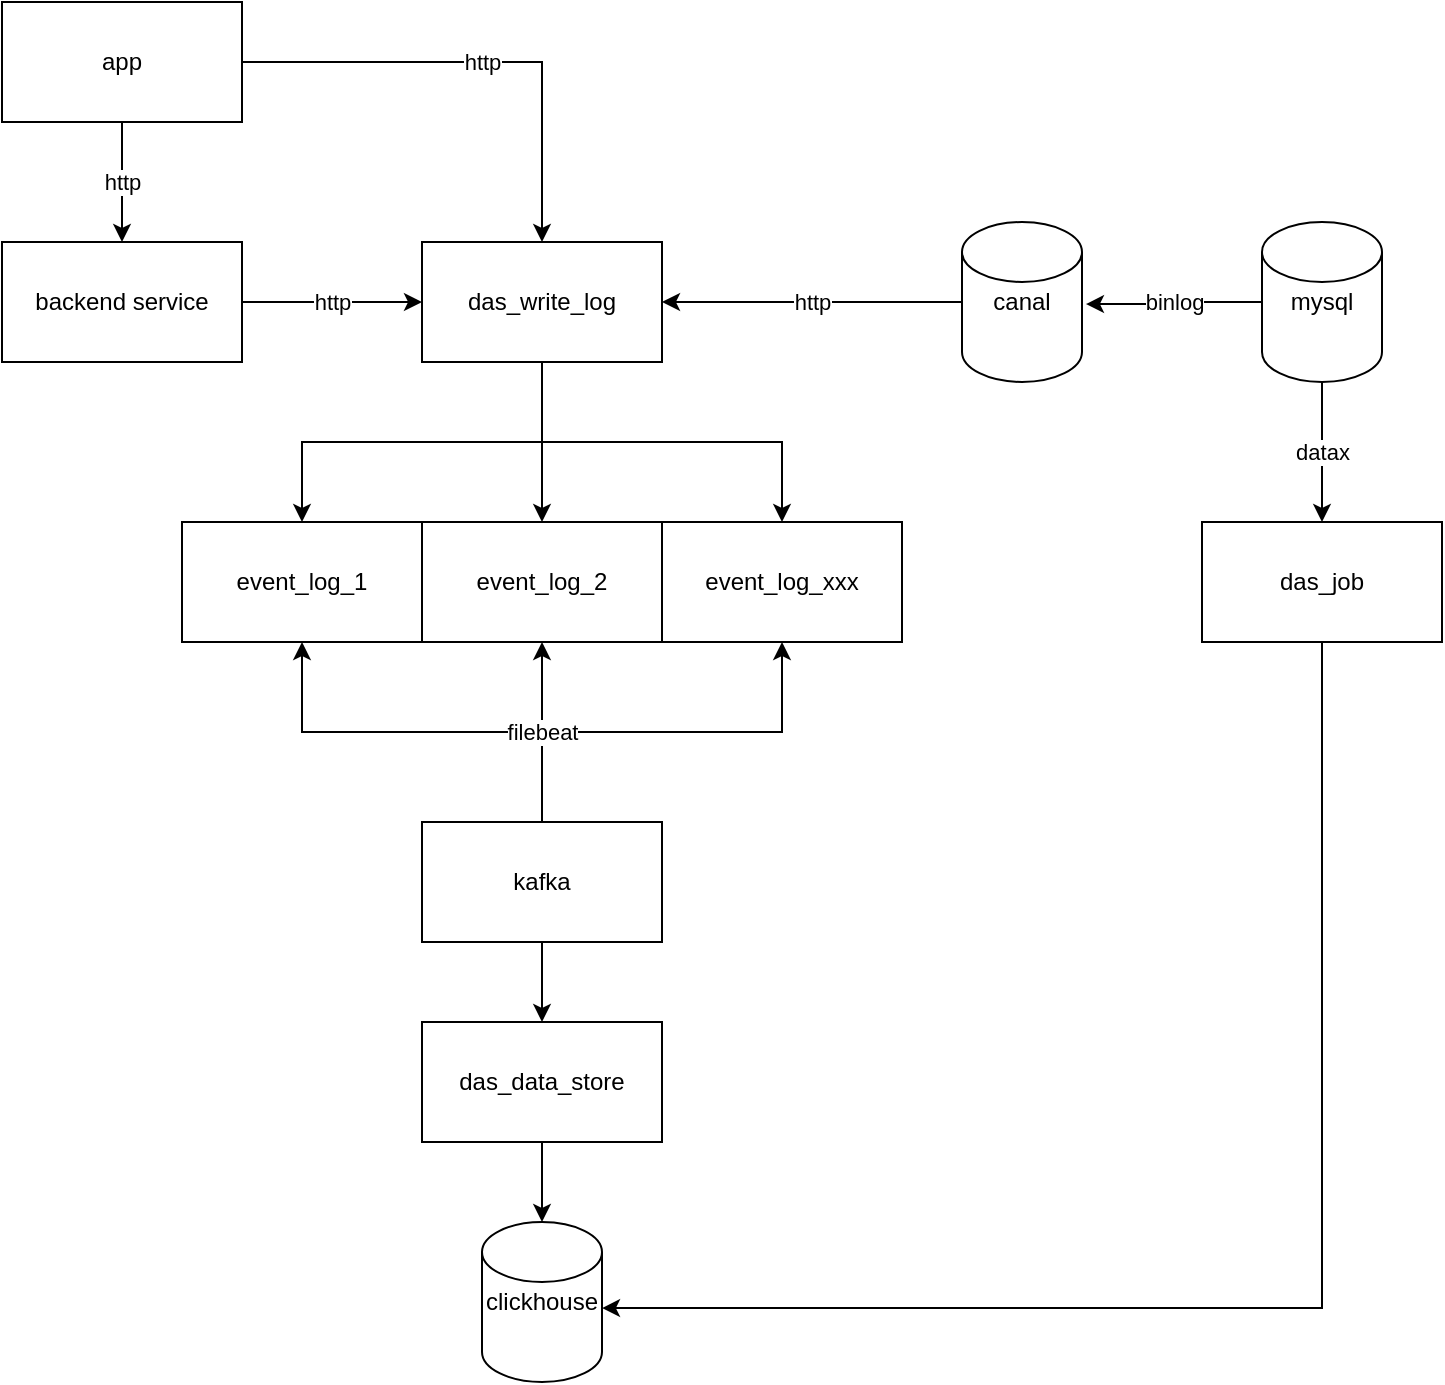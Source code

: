 <mxfile version="13.6.6" type="github">
  <diagram id="ORcNSxYSMZKgh4HLXKWs" name="Page-1">
    <mxGraphModel dx="1422" dy="802" grid="1" gridSize="10" guides="1" tooltips="1" connect="1" arrows="1" fold="1" page="1" pageScale="1" pageWidth="827" pageHeight="1169" math="0" shadow="0">
      <root>
        <mxCell id="0" />
        <mxCell id="1" parent="0" />
        <mxCell id="ABb_Co_BU7eJTltgGqI1-3" value="http" style="edgeStyle=orthogonalEdgeStyle;rounded=0;orthogonalLoop=1;jettySize=auto;html=1;entryX=0.5;entryY=0;entryDx=0;entryDy=0;" edge="1" parent="1" source="ABb_Co_BU7eJTltgGqI1-1" target="ABb_Co_BU7eJTltgGqI1-2">
          <mxGeometry relative="1" as="geometry" />
        </mxCell>
        <mxCell id="ABb_Co_BU7eJTltgGqI1-6" value="http" style="edgeStyle=orthogonalEdgeStyle;rounded=0;orthogonalLoop=1;jettySize=auto;html=1;entryX=0.5;entryY=0;entryDx=0;entryDy=0;" edge="1" parent="1" source="ABb_Co_BU7eJTltgGqI1-1" target="ABb_Co_BU7eJTltgGqI1-4">
          <mxGeometry relative="1" as="geometry" />
        </mxCell>
        <mxCell id="ABb_Co_BU7eJTltgGqI1-1" value="app" style="rounded=0;whiteSpace=wrap;html=1;" vertex="1" parent="1">
          <mxGeometry x="80" y="20" width="120" height="60" as="geometry" />
        </mxCell>
        <mxCell id="ABb_Co_BU7eJTltgGqI1-2" value="backend service" style="rounded=0;whiteSpace=wrap;html=1;" vertex="1" parent="1">
          <mxGeometry x="80" y="140" width="120" height="60" as="geometry" />
        </mxCell>
        <mxCell id="ABb_Co_BU7eJTltgGqI1-17" style="edgeStyle=orthogonalEdgeStyle;rounded=0;orthogonalLoop=1;jettySize=auto;html=1;entryX=0.5;entryY=0;entryDx=0;entryDy=0;" edge="1" parent="1" source="ABb_Co_BU7eJTltgGqI1-4" target="ABb_Co_BU7eJTltgGqI1-14">
          <mxGeometry relative="1" as="geometry" />
        </mxCell>
        <mxCell id="ABb_Co_BU7eJTltgGqI1-18" style="edgeStyle=orthogonalEdgeStyle;rounded=0;orthogonalLoop=1;jettySize=auto;html=1;" edge="1" parent="1" source="ABb_Co_BU7eJTltgGqI1-4" target="ABb_Co_BU7eJTltgGqI1-15">
          <mxGeometry relative="1" as="geometry" />
        </mxCell>
        <mxCell id="ABb_Co_BU7eJTltgGqI1-20" style="edgeStyle=orthogonalEdgeStyle;rounded=0;orthogonalLoop=1;jettySize=auto;html=1;" edge="1" parent="1" source="ABb_Co_BU7eJTltgGqI1-4" target="ABb_Co_BU7eJTltgGqI1-16">
          <mxGeometry relative="1" as="geometry" />
        </mxCell>
        <mxCell id="ABb_Co_BU7eJTltgGqI1-4" value="das_write_log" style="rounded=0;whiteSpace=wrap;html=1;" vertex="1" parent="1">
          <mxGeometry x="290" y="140" width="120" height="60" as="geometry" />
        </mxCell>
        <mxCell id="ABb_Co_BU7eJTltgGqI1-5" value="http" style="edgeStyle=orthogonalEdgeStyle;rounded=0;orthogonalLoop=1;jettySize=auto;html=1;entryX=0;entryY=0.5;entryDx=0;entryDy=0;" edge="1" parent="1" source="ABb_Co_BU7eJTltgGqI1-2" target="ABb_Co_BU7eJTltgGqI1-4">
          <mxGeometry relative="1" as="geometry" />
        </mxCell>
        <mxCell id="ABb_Co_BU7eJTltgGqI1-14" value="event_log_1" style="rounded=0;whiteSpace=wrap;html=1;" vertex="1" parent="1">
          <mxGeometry x="170" y="280" width="120" height="60" as="geometry" />
        </mxCell>
        <mxCell id="ABb_Co_BU7eJTltgGqI1-15" value="event_log_2" style="rounded=0;whiteSpace=wrap;html=1;" vertex="1" parent="1">
          <mxGeometry x="290" y="280" width="120" height="60" as="geometry" />
        </mxCell>
        <mxCell id="ABb_Co_BU7eJTltgGqI1-16" value="event_log_xxx" style="rounded=0;whiteSpace=wrap;html=1;" vertex="1" parent="1">
          <mxGeometry x="410" y="280" width="120" height="60" as="geometry" />
        </mxCell>
        <mxCell id="ABb_Co_BU7eJTltgGqI1-31" style="edgeStyle=orthogonalEdgeStyle;rounded=0;orthogonalLoop=1;jettySize=auto;html=1;" edge="1" parent="1" source="ABb_Co_BU7eJTltgGqI1-21" target="ABb_Co_BU7eJTltgGqI1-30">
          <mxGeometry relative="1" as="geometry" />
        </mxCell>
        <mxCell id="ABb_Co_BU7eJTltgGqI1-21" value="das_data_store" style="rounded=0;whiteSpace=wrap;html=1;" vertex="1" parent="1">
          <mxGeometry x="290" y="530" width="120" height="60" as="geometry" />
        </mxCell>
        <mxCell id="ABb_Co_BU7eJTltgGqI1-30" value="clickhouse" style="shape=cylinder2;whiteSpace=wrap;html=1;boundedLbl=1;backgroundOutline=1;size=15;" vertex="1" parent="1">
          <mxGeometry x="320" y="630" width="60" height="80" as="geometry" />
        </mxCell>
        <mxCell id="ABb_Co_BU7eJTltgGqI1-45" value="datax" style="edgeStyle=orthogonalEdgeStyle;rounded=0;orthogonalLoop=1;jettySize=auto;html=1;entryX=0.5;entryY=0;entryDx=0;entryDy=0;" edge="1" parent="1" source="ABb_Co_BU7eJTltgGqI1-32" target="ABb_Co_BU7eJTltgGqI1-43">
          <mxGeometry relative="1" as="geometry" />
        </mxCell>
        <mxCell id="ABb_Co_BU7eJTltgGqI1-32" value="mysql" style="shape=cylinder2;whiteSpace=wrap;html=1;boundedLbl=1;backgroundOutline=1;size=15;" vertex="1" parent="1">
          <mxGeometry x="710" y="130" width="60" height="80" as="geometry" />
        </mxCell>
        <mxCell id="ABb_Co_BU7eJTltgGqI1-39" value="http" style="edgeStyle=orthogonalEdgeStyle;rounded=0;orthogonalLoop=1;jettySize=auto;html=1;entryX=1;entryY=0.5;entryDx=0;entryDy=0;" edge="1" parent="1" source="ABb_Co_BU7eJTltgGqI1-35" target="ABb_Co_BU7eJTltgGqI1-4">
          <mxGeometry relative="1" as="geometry" />
        </mxCell>
        <mxCell id="ABb_Co_BU7eJTltgGqI1-35" value="canal" style="shape=cylinder2;whiteSpace=wrap;html=1;boundedLbl=1;backgroundOutline=1;size=15;" vertex="1" parent="1">
          <mxGeometry x="560" y="130" width="60" height="80" as="geometry" />
        </mxCell>
        <mxCell id="ABb_Co_BU7eJTltgGqI1-37" value="binlog" style="edgeStyle=orthogonalEdgeStyle;rounded=0;orthogonalLoop=1;jettySize=auto;html=1;entryX=1.033;entryY=0.513;entryDx=0;entryDy=0;entryPerimeter=0;" edge="1" parent="1" source="ABb_Co_BU7eJTltgGqI1-32" target="ABb_Co_BU7eJTltgGqI1-35">
          <mxGeometry relative="1" as="geometry">
            <mxPoint x="700" y="120" as="sourcePoint" />
            <mxPoint x="700" y="280" as="targetPoint" />
          </mxGeometry>
        </mxCell>
        <mxCell id="ABb_Co_BU7eJTltgGqI1-46" style="edgeStyle=orthogonalEdgeStyle;rounded=0;orthogonalLoop=1;jettySize=auto;html=1;entryX=1;entryY=0.538;entryDx=0;entryDy=0;entryPerimeter=0;" edge="1" parent="1" source="ABb_Co_BU7eJTltgGqI1-43" target="ABb_Co_BU7eJTltgGqI1-30">
          <mxGeometry relative="1" as="geometry">
            <Array as="points">
              <mxPoint x="740" y="673" />
            </Array>
          </mxGeometry>
        </mxCell>
        <mxCell id="ABb_Co_BU7eJTltgGqI1-43" value="das_job" style="rounded=0;whiteSpace=wrap;html=1;" vertex="1" parent="1">
          <mxGeometry x="680" y="280" width="120" height="60" as="geometry" />
        </mxCell>
        <mxCell id="ABb_Co_BU7eJTltgGqI1-49" value="" style="edgeStyle=orthogonalEdgeStyle;rounded=0;orthogonalLoop=1;jettySize=auto;html=1;entryX=0.5;entryY=1;entryDx=0;entryDy=0;" edge="1" parent="1" source="ABb_Co_BU7eJTltgGqI1-47" target="ABb_Co_BU7eJTltgGqI1-14">
          <mxGeometry relative="1" as="geometry" />
        </mxCell>
        <mxCell id="ABb_Co_BU7eJTltgGqI1-50" style="edgeStyle=orthogonalEdgeStyle;rounded=0;orthogonalLoop=1;jettySize=auto;html=1;entryX=0.5;entryY=1;entryDx=0;entryDy=0;" edge="1" parent="1" source="ABb_Co_BU7eJTltgGqI1-47" target="ABb_Co_BU7eJTltgGqI1-16">
          <mxGeometry relative="1" as="geometry" />
        </mxCell>
        <mxCell id="ABb_Co_BU7eJTltgGqI1-51" value="filebeat" style="edgeStyle=orthogonalEdgeStyle;rounded=0;orthogonalLoop=1;jettySize=auto;html=1;entryX=0.5;entryY=1;entryDx=0;entryDy=0;" edge="1" parent="1" source="ABb_Co_BU7eJTltgGqI1-47" target="ABb_Co_BU7eJTltgGqI1-15">
          <mxGeometry relative="1" as="geometry" />
        </mxCell>
        <mxCell id="ABb_Co_BU7eJTltgGqI1-52" style="edgeStyle=orthogonalEdgeStyle;rounded=0;orthogonalLoop=1;jettySize=auto;html=1;entryX=0.5;entryY=0;entryDx=0;entryDy=0;" edge="1" parent="1" source="ABb_Co_BU7eJTltgGqI1-47" target="ABb_Co_BU7eJTltgGqI1-21">
          <mxGeometry relative="1" as="geometry" />
        </mxCell>
        <mxCell id="ABb_Co_BU7eJTltgGqI1-47" value="kafka" style="rounded=0;whiteSpace=wrap;html=1;" vertex="1" parent="1">
          <mxGeometry x="290" y="430" width="120" height="60" as="geometry" />
        </mxCell>
      </root>
    </mxGraphModel>
  </diagram>
</mxfile>
